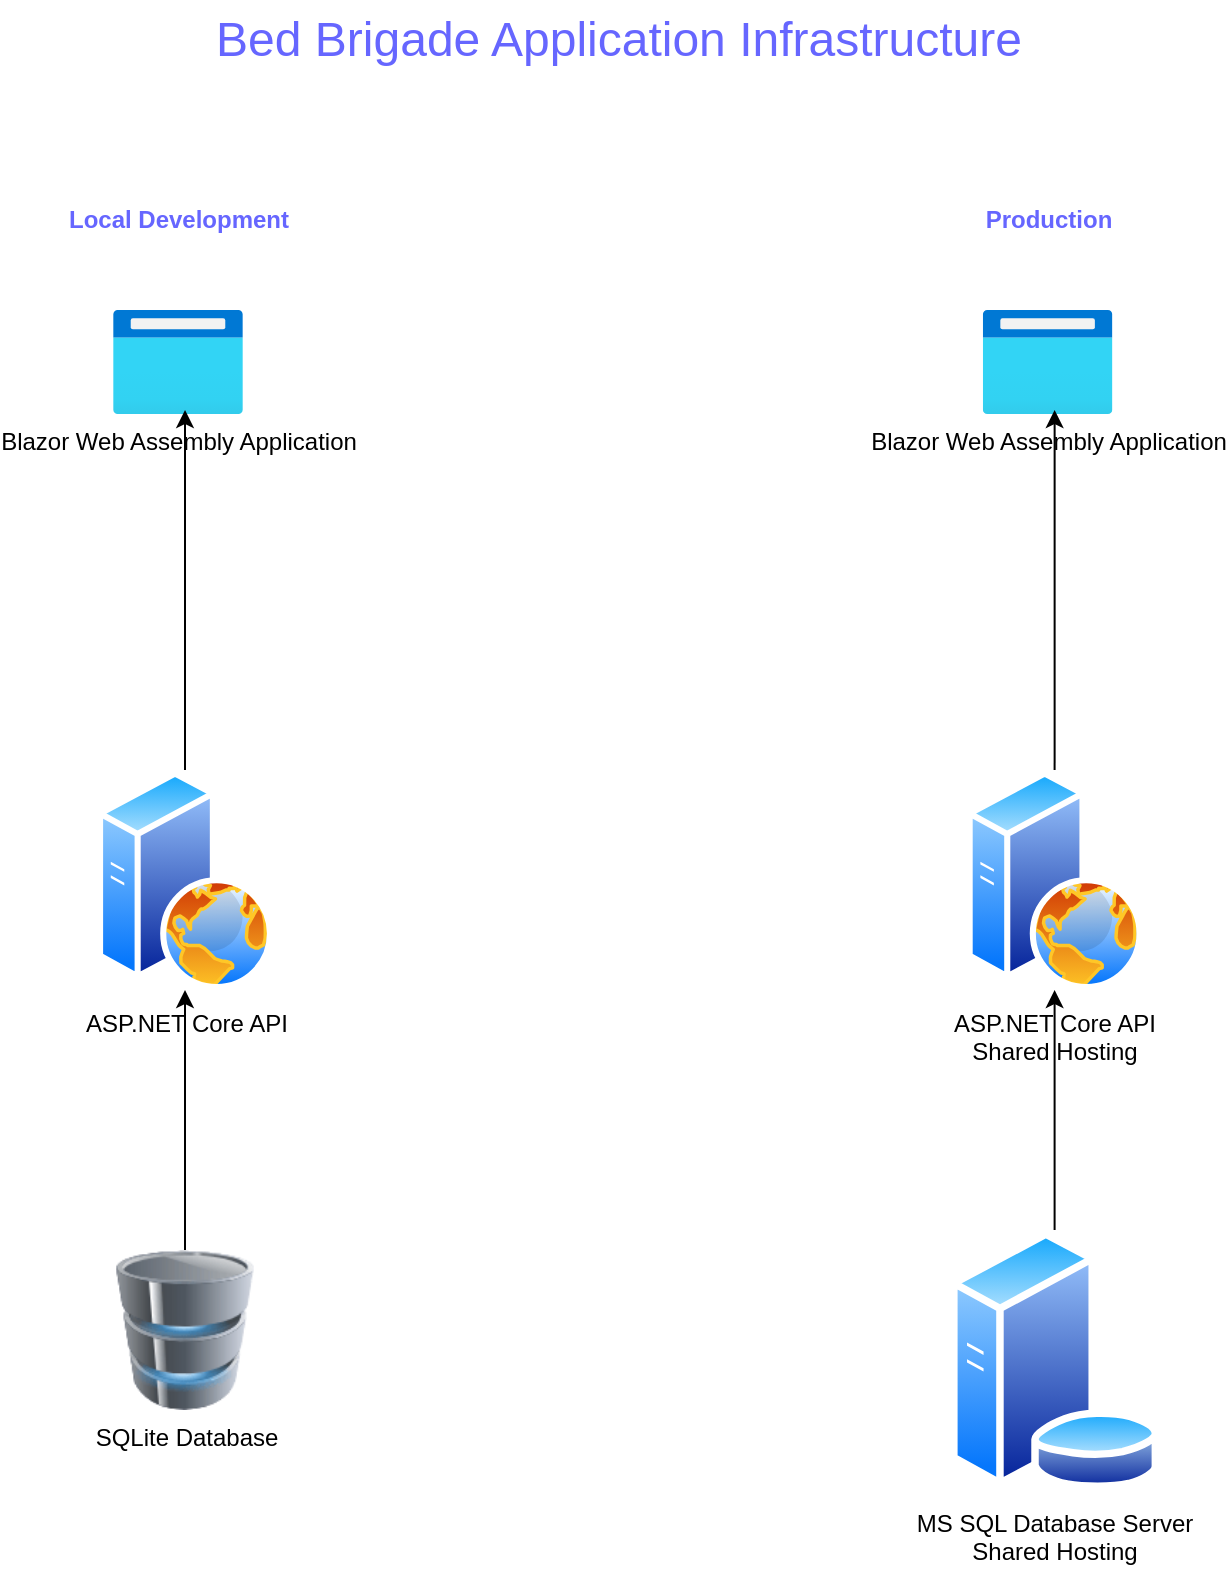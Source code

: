 <mxfile version="20.6.2" type="device"><diagram id="l8hXMBHkgcEJcSW0mbfh" name="Page-1"><mxGraphModel dx="1406" dy="818" grid="1" gridSize="10" guides="1" tooltips="1" connect="1" arrows="1" fold="1" page="1" pageScale="1" pageWidth="1169" pageHeight="827" math="0" shadow="0"><root><mxCell id="0"/><mxCell id="1" parent="0"/><mxCell id="KPSFrstp3I5E5WE4vEDi-1" value="Blazor Web Assembly Application" style="aspect=fixed;html=1;points=[];align=center;image;fontSize=12;image=img/lib/azure2/general/Browser.svg;" vertex="1" parent="1"><mxGeometry x="292.5" y="190" width="65" height="52" as="geometry"/></mxCell><mxCell id="KPSFrstp3I5E5WE4vEDi-4" style="edgeStyle=orthogonalEdgeStyle;rounded=0;orthogonalLoop=1;jettySize=auto;html=1;entryX=0.554;entryY=0.962;entryDx=0;entryDy=0;entryPerimeter=0;" edge="1" parent="1" source="KPSFrstp3I5E5WE4vEDi-3" target="KPSFrstp3I5E5WE4vEDi-1"><mxGeometry relative="1" as="geometry"><mxPoint x="328.5" y="420" as="targetPoint"/></mxGeometry></mxCell><mxCell id="KPSFrstp3I5E5WE4vEDi-3" value="ASP.NET Core API" style="aspect=fixed;perimeter=ellipsePerimeter;html=1;align=center;shadow=0;dashed=0;spacingTop=3;image;image=img/lib/active_directory/web_server.svg;" vertex="1" parent="1"><mxGeometry x="284.5" y="420" width="88" height="110" as="geometry"/></mxCell><mxCell id="KPSFrstp3I5E5WE4vEDi-7" style="edgeStyle=orthogonalEdgeStyle;rounded=0;orthogonalLoop=1;jettySize=auto;html=1;exitX=0.5;exitY=0;exitDx=0;exitDy=0;" edge="1" parent="1" source="KPSFrstp3I5E5WE4vEDi-6" target="KPSFrstp3I5E5WE4vEDi-3"><mxGeometry relative="1" as="geometry"/></mxCell><mxCell id="KPSFrstp3I5E5WE4vEDi-6" value="SQLite Database" style="image;html=1;image=img/lib/clip_art/computers/Database_128x128.png" vertex="1" parent="1"><mxGeometry x="288.5" y="660" width="80" height="80" as="geometry"/></mxCell><mxCell id="KPSFrstp3I5E5WE4vEDi-8" value="Blazor Web Assembly Application" style="aspect=fixed;html=1;points=[];align=center;image;fontSize=12;image=img/lib/azure2/general/Browser.svg;" vertex="1" parent="1"><mxGeometry x="727.3" y="190" width="65" height="52" as="geometry"/></mxCell><mxCell id="KPSFrstp3I5E5WE4vEDi-9" style="edgeStyle=orthogonalEdgeStyle;rounded=0;orthogonalLoop=1;jettySize=auto;html=1;entryX=0.554;entryY=0.962;entryDx=0;entryDy=0;entryPerimeter=0;" edge="1" parent="1" source="KPSFrstp3I5E5WE4vEDi-10" target="KPSFrstp3I5E5WE4vEDi-8"><mxGeometry relative="1" as="geometry"><mxPoint x="763.3" y="420" as="targetPoint"/></mxGeometry></mxCell><mxCell id="KPSFrstp3I5E5WE4vEDi-10" value="ASP.NET Core API&lt;br&gt;Shared Hosting" style="aspect=fixed;perimeter=ellipsePerimeter;html=1;align=center;shadow=0;dashed=0;spacingTop=3;image;image=img/lib/active_directory/web_server.svg;" vertex="1" parent="1"><mxGeometry x="719.3" y="420" width="88" height="110" as="geometry"/></mxCell><mxCell id="KPSFrstp3I5E5WE4vEDi-11" style="edgeStyle=orthogonalEdgeStyle;rounded=0;orthogonalLoop=1;jettySize=auto;html=1;exitX=0.5;exitY=0;exitDx=0;exitDy=0;" edge="1" parent="1" source="KPSFrstp3I5E5WE4vEDi-13" target="KPSFrstp3I5E5WE4vEDi-10"><mxGeometry relative="1" as="geometry"><mxPoint x="763.3" y="660" as="sourcePoint"/></mxGeometry></mxCell><mxCell id="KPSFrstp3I5E5WE4vEDi-13" value="MS SQL Database Server&lt;br&gt;Shared Hosting" style="aspect=fixed;perimeter=ellipsePerimeter;html=1;align=center;shadow=0;dashed=0;spacingTop=3;image;image=img/lib/active_directory/database_server.svg;" vertex="1" parent="1"><mxGeometry x="710" y="650" width="106.6" height="130" as="geometry"/></mxCell><mxCell id="KPSFrstp3I5E5WE4vEDi-14" value="Local Development" style="text;html=1;resizable=0;autosize=1;align=center;verticalAlign=middle;points=[];fillColor=none;strokeColor=none;rounded=0;fontStyle=1;fontColor=#6666FF;" vertex="1" parent="1"><mxGeometry x="260" y="130" width="130" height="30" as="geometry"/></mxCell><mxCell id="KPSFrstp3I5E5WE4vEDi-15" value="Production" style="text;html=1;resizable=0;autosize=1;align=center;verticalAlign=middle;points=[];fillColor=none;strokeColor=none;rounded=0;fontStyle=1;fontColor=#6666FF;" vertex="1" parent="1"><mxGeometry x="714.8" y="130" width="90" height="30" as="geometry"/></mxCell><mxCell id="KPSFrstp3I5E5WE4vEDi-16" value="&lt;font style=&quot;font-size: 24px;&quot;&gt;Bed Brigade Application Infrastructure&lt;/font&gt;" style="text;html=1;resizable=0;autosize=1;align=center;verticalAlign=middle;points=[];rounded=0;fontColor=#6666FF;" vertex="1" parent="1"><mxGeometry x="330" y="35" width="430" height="40" as="geometry"/></mxCell></root></mxGraphModel></diagram></mxfile>
